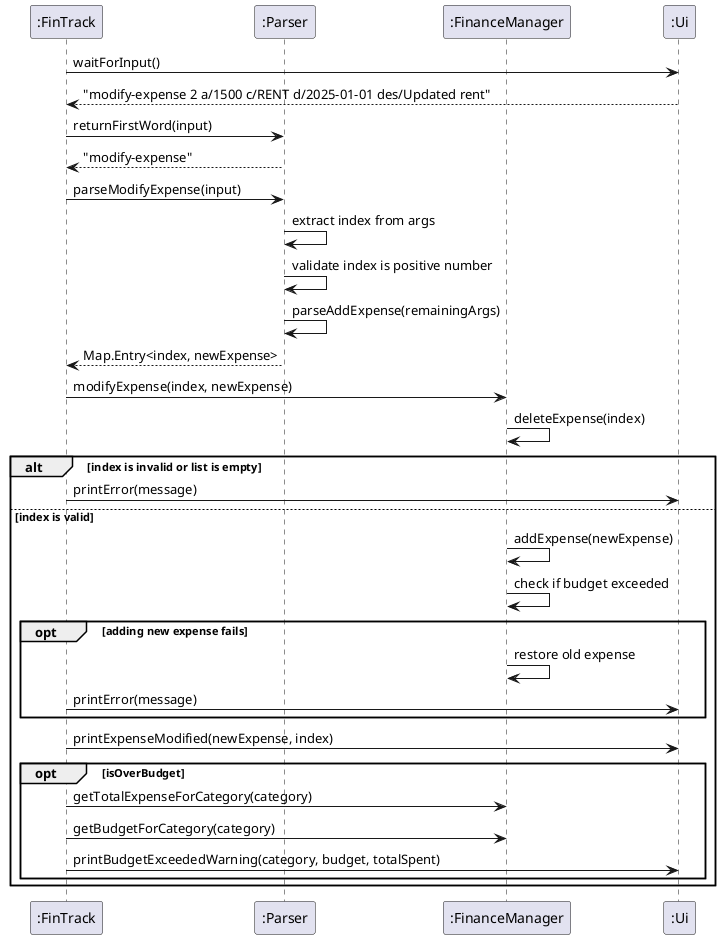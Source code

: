 @startuml
participant ":FinTrack" as FT
participant ":Parser" as P
participant ":FinanceManager" as FM
participant ":Ui" as UI

FT -> UI: waitForInput()
UI --> FT: "modify-expense 2 a/1500 c/RENT d/2025-01-01 des/Updated rent"

FT -> P: returnFirstWord(input)
P --> FT: "modify-expense"

FT -> P: parseModifyExpense(input)
P -> P: extract index from args
P -> P: validate index is positive number
P -> P: parseAddExpense(remainingArgs)
P --> FT: Map.Entry<index, newExpense>

FT -> FM: modifyExpense(index, newExpense)

FM -> FM: deleteExpense(index)

alt index is invalid or list is empty
    FT -> UI: printError(message)
else index is valid
    FM -> FM: addExpense(newExpense)
    FM -> FM: check if budget exceeded

    opt adding new expense fails
        FM -> FM: restore old expense
        FT -> UI: printError(message)
    end

    FT -> UI: printExpenseModified(newExpense, index)

    opt isOverBudget
        FT -> FM: getTotalExpenseForCategory(category)
        FT -> FM: getBudgetForCategory(category)
        FT -> UI: printBudgetExceededWarning(category, budget, totalSpent)
    end
end
@enduml
